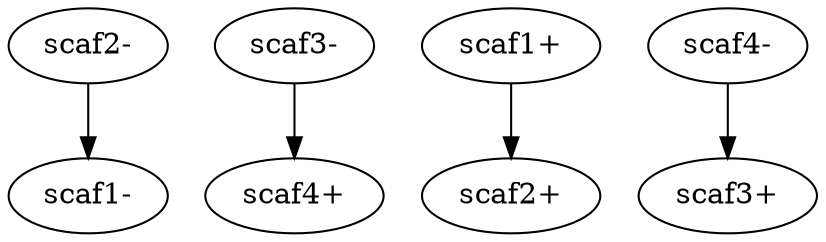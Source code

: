 digraph G {
"scaf1-" [l=8978]
"scaf3-" [l=15069]
"scaf2-" [l=30523]
"scaf1+" [l=8978]
"scaf2+" [l=30523]
"scaf3+" [l=15069]
"scaf4+" [l=8463]
"scaf4-" [l=8463]
"scaf1+" -> "scaf2+" [d=-78 e=100 n=34]
"scaf2-" -> "scaf1-" [d=-78 e=100 n=34]
"scaf3-" -> "scaf4+" [d=-68 e=100 n=43]
"scaf4-" -> "scaf3+" [d=-68 e=100 n=43]
}
